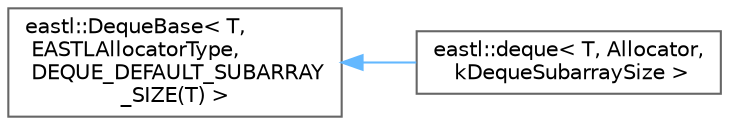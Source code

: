 digraph "类继承关系图"
{
 // LATEX_PDF_SIZE
  bgcolor="transparent";
  edge [fontname=Helvetica,fontsize=10,labelfontname=Helvetica,labelfontsize=10];
  node [fontname=Helvetica,fontsize=10,shape=box,height=0.2,width=0.4];
  rankdir="LR";
  Node0 [id="Node000000",label="eastl::DequeBase\< T,\l EASTLAllocatorType,\l DEQUE_DEFAULT_SUBARRAY\l_SIZE(T) \>",height=0.2,width=0.4,color="grey40", fillcolor="white", style="filled",URL="$structeastl_1_1_deque_base.html",tooltip=" "];
  Node0 -> Node1 [id="edge678_Node000000_Node000001",dir="back",color="steelblue1",style="solid",tooltip=" "];
  Node1 [id="Node000001",label="eastl::deque\< T, Allocator,\l kDequeSubarraySize \>",height=0.2,width=0.4,color="grey40", fillcolor="white", style="filled",URL="$classeastl_1_1deque.html",tooltip=" "];
}

